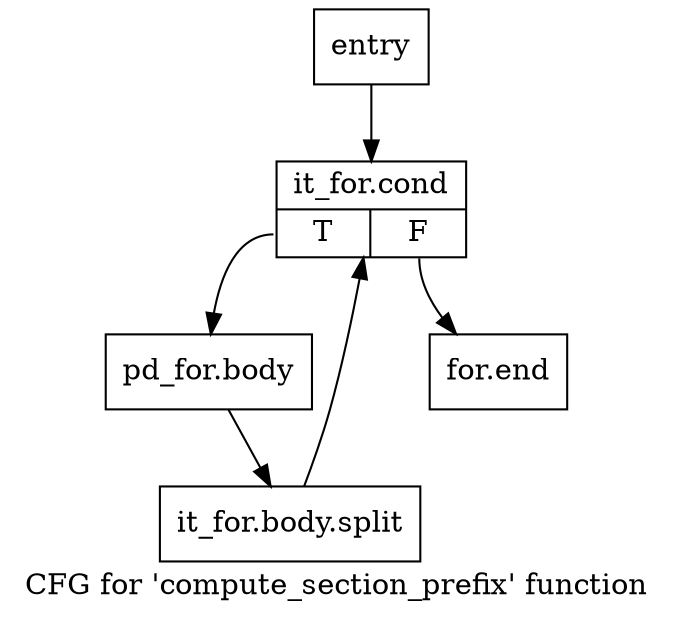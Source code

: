digraph "CFG for 'compute_section_prefix' function" {
	label="CFG for 'compute_section_prefix' function";

	Node0x3d76840 [shape=record,label="{entry}"];
	Node0x3d76840 -> Node0x3d93d50;
	Node0x3d93d50 [shape=record,label="{it_for.cond|{<s0>T|<s1>F}}"];
	Node0x3d93d50:s0 -> Node0x3d93da0;
	Node0x3d93d50:s1 -> Node0x3d93df0;
	Node0x3d93da0 [shape=record,label="{pd_for.body}"];
	Node0x3d93da0 -> Node0xcebc3b0;
	Node0xcebc3b0 [shape=record,label="{it_for.body.split}"];
	Node0xcebc3b0 -> Node0x3d93d50;
	Node0x3d93df0 [shape=record,label="{for.end}"];
}

